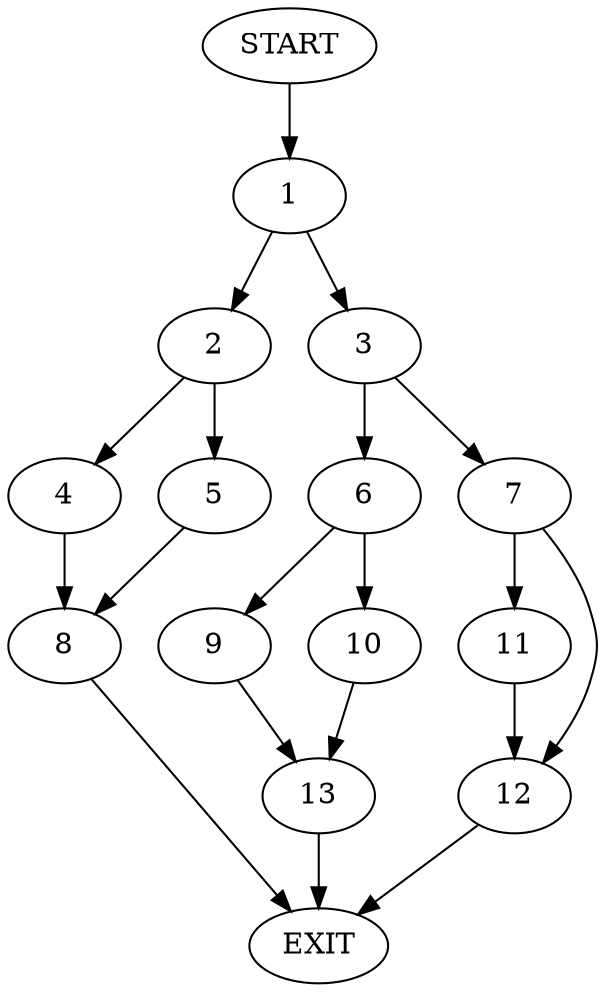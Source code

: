 digraph {
0 [label="START"]
14 [label="EXIT"]
0 -> 1
1 -> 2
1 -> 3
2 -> 4
2 -> 5
3 -> 6
3 -> 7
5 -> 8
4 -> 8
8 -> 14
6 -> 9
6 -> 10
7 -> 11
7 -> 12
10 -> 13
9 -> 13
13 -> 14
11 -> 12
12 -> 14
}

